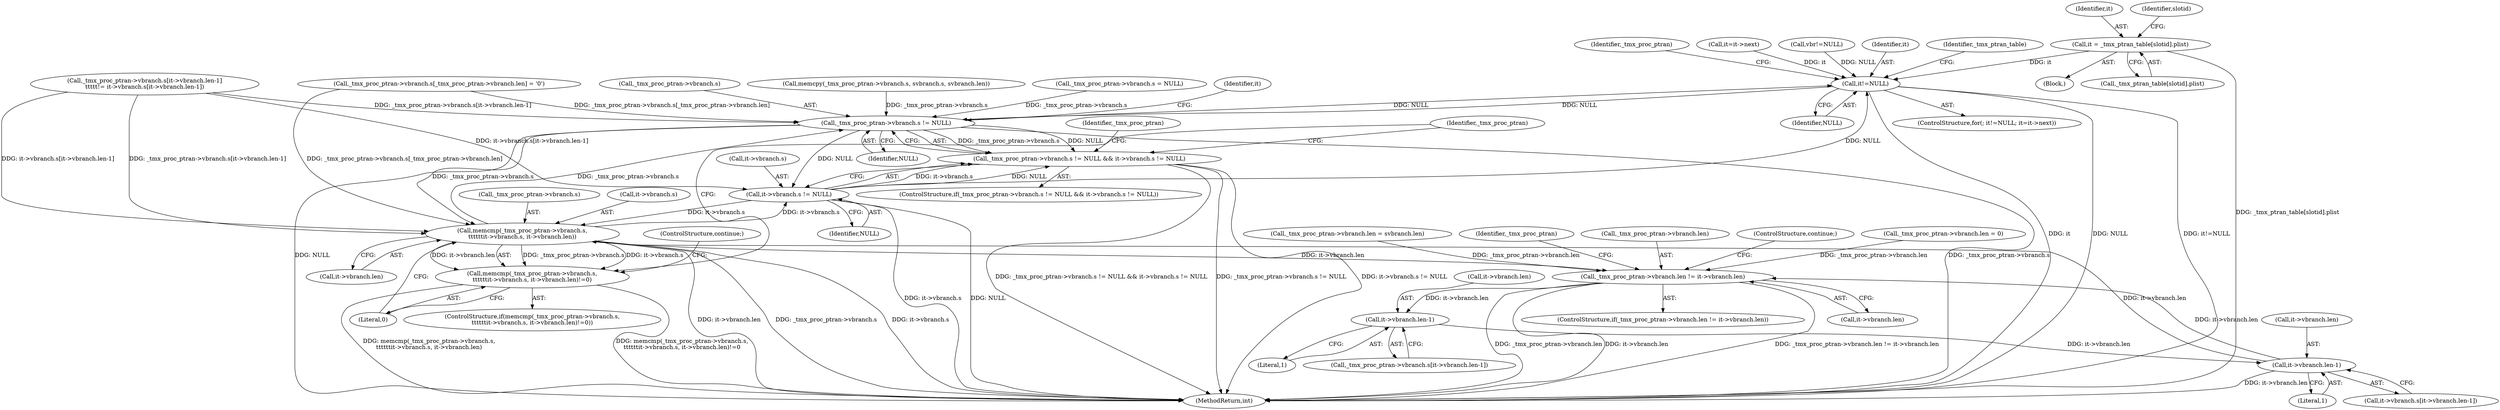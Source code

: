digraph "0_kamailio_e1d8008a09d9390ebaf698abe8909e10dfec4097@array" {
"1000762" [label="(Call,it = _tmx_ptran_table[slotid].plist)"];
"1000772" [label="(Call,it!=NULL)"];
"1000848" [label="(Call,_tmx_proc_ptran->vbranch.s != NULL)"];
"1000847" [label="(Call,_tmx_proc_ptran->vbranch.s != NULL && it->vbranch.s != NULL)"];
"1000855" [label="(Call,it->vbranch.s != NULL)"];
"1000907" [label="(Call,memcmp(_tmx_proc_ptran->vbranch.s,\n\t\t\t\t\t\tit->vbranch.s, it->vbranch.len))"];
"1000864" [label="(Call,_tmx_proc_ptran->vbranch.len != it->vbranch.len)"];
"1000884" [label="(Call,it->vbranch.len-1)"];
"1000897" [label="(Call,it->vbranch.len-1)"];
"1000906" [label="(Call,memcmp(_tmx_proc_ptran->vbranch.s,\n\t\t\t\t\t\tit->vbranch.s, it->vbranch.len)!=0)"];
"1000763" [label="(Identifier,it)"];
"1000908" [label="(Call,_tmx_proc_ptran->vbranch.s)"];
"1000849" [label="(Call,_tmx_proc_ptran->vbranch.s)"];
"1000774" [label="(Identifier,NULL)"];
"1000865" [label="(Call,_tmx_proc_ptran->vbranch.len)"];
"1000705" [label="(Call,memcpy(_tmx_proc_ptran->vbranch.s, svbranch.s, svbranch.len))"];
"1000847" [label="(Call,_tmx_proc_ptran->vbranch.s != NULL && it->vbranch.s != NULL)"];
"1000907" [label="(Call,memcmp(_tmx_proc_ptran->vbranch.s,\n\t\t\t\t\t\tit->vbranch.s, it->vbranch.len))"];
"1000682" [label="(Call,vbr!=NULL)"];
"1000898" [label="(Call,it->vbranch.len)"];
"1000741" [label="(Call,_tmx_proc_ptran->vbranch.s = NULL)"];
"1000104" [label="(Block,)"];
"1000848" [label="(Call,_tmx_proc_ptran->vbranch.s != NULL)"];
"1000875" [label="(ControlStructure,continue;)"];
"1000897" [label="(Call,it->vbranch.len-1)"];
"1000762" [label="(Call,it = _tmx_ptran_table[slotid].plist)"];
"1000770" [label="(Identifier,slotid)"];
"1000764" [label="(Call,_tmx_ptran_table[slotid].plist)"];
"1000773" [label="(Identifier,it)"];
"1000846" [label="(ControlStructure,if(_tmx_proc_ptran->vbranch.s != NULL && it->vbranch.s != NULL))"];
"1000748" [label="(Call,_tmx_proc_ptran->vbranch.len = 0)"];
"1001043" [label="(Identifier,_tmx_ptran_table)"];
"1000855" [label="(Call,it->vbranch.s != NULL)"];
"1001048" [label="(MethodReturn,int)"];
"1000885" [label="(Call,it->vbranch.len)"];
"1000884" [label="(Call,it->vbranch.len-1)"];
"1000867" [label="(Identifier,_tmx_proc_ptran)"];
"1000923" [label="(Literal,0)"];
"1000863" [label="(ControlStructure,if(_tmx_proc_ptran->vbranch.len != it->vbranch.len))"];
"1000931" [label="(Identifier,_tmx_proc_ptran)"];
"1000906" [label="(Call,memcmp(_tmx_proc_ptran->vbranch.s,\n\t\t\t\t\t\tit->vbranch.s, it->vbranch.len)!=0)"];
"1000878" [label="(Call,_tmx_proc_ptran->vbranch.s[it->vbranch.len-1])"];
"1000861" [label="(Identifier,NULL)"];
"1000913" [label="(Call,it->vbranch.s)"];
"1000858" [label="(Identifier,it)"];
"1000905" [label="(ControlStructure,if(memcmp(_tmx_proc_ptran->vbranch.s,\n\t\t\t\t\t\tit->vbranch.s, it->vbranch.len)!=0))"];
"1000856" [label="(Call,it->vbranch.s)"];
"1000903" [label="(Literal,1)"];
"1000785" [label="(Identifier,_tmx_proc_ptran)"];
"1000771" [label="(ControlStructure,for(; it!=NULL; it=it->next))"];
"1000717" [label="(Call,_tmx_proc_ptran->vbranch.len = svbranch.len)"];
"1000726" [label="(Call,_tmx_proc_ptran->vbranch.s[_tmx_proc_ptran->vbranch.len] = '\0')"];
"1000890" [label="(Literal,1)"];
"1000864" [label="(Call,_tmx_proc_ptran->vbranch.len != it->vbranch.len)"];
"1000924" [label="(ControlStructure,continue;)"];
"1000772" [label="(Call,it!=NULL)"];
"1000891" [label="(Call,it->vbranch.s[it->vbranch.len-1])"];
"1000775" [label="(Call,it=it->next)"];
"1000854" [label="(Identifier,NULL)"];
"1000870" [label="(Call,it->vbranch.len)"];
"1000881" [label="(Identifier,_tmx_proc_ptran)"];
"1000918" [label="(Call,it->vbranch.len)"];
"1000877" [label="(Call,_tmx_proc_ptran->vbranch.s[it->vbranch.len-1]\n\t\t\t\t\t!= it->vbranch.s[it->vbranch.len-1])"];
"1000762" -> "1000104"  [label="AST: "];
"1000762" -> "1000764"  [label="CFG: "];
"1000763" -> "1000762"  [label="AST: "];
"1000764" -> "1000762"  [label="AST: "];
"1000770" -> "1000762"  [label="CFG: "];
"1000762" -> "1001048"  [label="DDG: _tmx_ptran_table[slotid].plist"];
"1000762" -> "1000772"  [label="DDG: it"];
"1000772" -> "1000771"  [label="AST: "];
"1000772" -> "1000774"  [label="CFG: "];
"1000773" -> "1000772"  [label="AST: "];
"1000774" -> "1000772"  [label="AST: "];
"1000785" -> "1000772"  [label="CFG: "];
"1001043" -> "1000772"  [label="CFG: "];
"1000772" -> "1001048"  [label="DDG: it"];
"1000772" -> "1001048"  [label="DDG: NULL"];
"1000772" -> "1001048"  [label="DDG: it!=NULL"];
"1000775" -> "1000772"  [label="DDG: it"];
"1000682" -> "1000772"  [label="DDG: NULL"];
"1000848" -> "1000772"  [label="DDG: NULL"];
"1000855" -> "1000772"  [label="DDG: NULL"];
"1000772" -> "1000848"  [label="DDG: NULL"];
"1000848" -> "1000847"  [label="AST: "];
"1000848" -> "1000854"  [label="CFG: "];
"1000849" -> "1000848"  [label="AST: "];
"1000854" -> "1000848"  [label="AST: "];
"1000858" -> "1000848"  [label="CFG: "];
"1000847" -> "1000848"  [label="CFG: "];
"1000848" -> "1001048"  [label="DDG: _tmx_proc_ptran->vbranch.s"];
"1000848" -> "1001048"  [label="DDG: NULL"];
"1000848" -> "1000847"  [label="DDG: _tmx_proc_ptran->vbranch.s"];
"1000848" -> "1000847"  [label="DDG: NULL"];
"1000741" -> "1000848"  [label="DDG: _tmx_proc_ptran->vbranch.s"];
"1000726" -> "1000848"  [label="DDG: _tmx_proc_ptran->vbranch.s[_tmx_proc_ptran->vbranch.len]"];
"1000907" -> "1000848"  [label="DDG: _tmx_proc_ptran->vbranch.s"];
"1000705" -> "1000848"  [label="DDG: _tmx_proc_ptran->vbranch.s"];
"1000877" -> "1000848"  [label="DDG: _tmx_proc_ptran->vbranch.s[it->vbranch.len-1]"];
"1000848" -> "1000855"  [label="DDG: NULL"];
"1000848" -> "1000907"  [label="DDG: _tmx_proc_ptran->vbranch.s"];
"1000847" -> "1000846"  [label="AST: "];
"1000847" -> "1000855"  [label="CFG: "];
"1000855" -> "1000847"  [label="AST: "];
"1000867" -> "1000847"  [label="CFG: "];
"1000931" -> "1000847"  [label="CFG: "];
"1000847" -> "1001048"  [label="DDG: _tmx_proc_ptran->vbranch.s != NULL"];
"1000847" -> "1001048"  [label="DDG: it->vbranch.s != NULL"];
"1000847" -> "1001048"  [label="DDG: _tmx_proc_ptran->vbranch.s != NULL && it->vbranch.s != NULL"];
"1000855" -> "1000847"  [label="DDG: it->vbranch.s"];
"1000855" -> "1000847"  [label="DDG: NULL"];
"1000855" -> "1000861"  [label="CFG: "];
"1000856" -> "1000855"  [label="AST: "];
"1000861" -> "1000855"  [label="AST: "];
"1000855" -> "1001048"  [label="DDG: it->vbranch.s"];
"1000855" -> "1001048"  [label="DDG: NULL"];
"1000877" -> "1000855"  [label="DDG: it->vbranch.s[it->vbranch.len-1]"];
"1000907" -> "1000855"  [label="DDG: it->vbranch.s"];
"1000855" -> "1000907"  [label="DDG: it->vbranch.s"];
"1000907" -> "1000906"  [label="AST: "];
"1000907" -> "1000918"  [label="CFG: "];
"1000908" -> "1000907"  [label="AST: "];
"1000913" -> "1000907"  [label="AST: "];
"1000918" -> "1000907"  [label="AST: "];
"1000923" -> "1000907"  [label="CFG: "];
"1000907" -> "1001048"  [label="DDG: it->vbranch.len"];
"1000907" -> "1001048"  [label="DDG: _tmx_proc_ptran->vbranch.s"];
"1000907" -> "1001048"  [label="DDG: it->vbranch.s"];
"1000907" -> "1000864"  [label="DDG: it->vbranch.len"];
"1000907" -> "1000906"  [label="DDG: _tmx_proc_ptran->vbranch.s"];
"1000907" -> "1000906"  [label="DDG: it->vbranch.s"];
"1000907" -> "1000906"  [label="DDG: it->vbranch.len"];
"1000726" -> "1000907"  [label="DDG: _tmx_proc_ptran->vbranch.s[_tmx_proc_ptran->vbranch.len]"];
"1000877" -> "1000907"  [label="DDG: _tmx_proc_ptran->vbranch.s[it->vbranch.len-1]"];
"1000877" -> "1000907"  [label="DDG: it->vbranch.s[it->vbranch.len-1]"];
"1000897" -> "1000907"  [label="DDG: it->vbranch.len"];
"1000864" -> "1000863"  [label="AST: "];
"1000864" -> "1000870"  [label="CFG: "];
"1000865" -> "1000864"  [label="AST: "];
"1000870" -> "1000864"  [label="AST: "];
"1000875" -> "1000864"  [label="CFG: "];
"1000881" -> "1000864"  [label="CFG: "];
"1000864" -> "1001048"  [label="DDG: _tmx_proc_ptran->vbranch.len"];
"1000864" -> "1001048"  [label="DDG: it->vbranch.len"];
"1000864" -> "1001048"  [label="DDG: _tmx_proc_ptran->vbranch.len != it->vbranch.len"];
"1000748" -> "1000864"  [label="DDG: _tmx_proc_ptran->vbranch.len"];
"1000717" -> "1000864"  [label="DDG: _tmx_proc_ptran->vbranch.len"];
"1000897" -> "1000864"  [label="DDG: it->vbranch.len"];
"1000864" -> "1000884"  [label="DDG: it->vbranch.len"];
"1000884" -> "1000878"  [label="AST: "];
"1000884" -> "1000890"  [label="CFG: "];
"1000885" -> "1000884"  [label="AST: "];
"1000890" -> "1000884"  [label="AST: "];
"1000878" -> "1000884"  [label="CFG: "];
"1000884" -> "1000897"  [label="DDG: it->vbranch.len"];
"1000897" -> "1000891"  [label="AST: "];
"1000897" -> "1000903"  [label="CFG: "];
"1000898" -> "1000897"  [label="AST: "];
"1000903" -> "1000897"  [label="AST: "];
"1000891" -> "1000897"  [label="CFG: "];
"1000897" -> "1001048"  [label="DDG: it->vbranch.len"];
"1000906" -> "1000905"  [label="AST: "];
"1000906" -> "1000923"  [label="CFG: "];
"1000923" -> "1000906"  [label="AST: "];
"1000924" -> "1000906"  [label="CFG: "];
"1000931" -> "1000906"  [label="CFG: "];
"1000906" -> "1001048"  [label="DDG: memcmp(_tmx_proc_ptran->vbranch.s,\n\t\t\t\t\t\tit->vbranch.s, it->vbranch.len)!=0"];
"1000906" -> "1001048"  [label="DDG: memcmp(_tmx_proc_ptran->vbranch.s,\n\t\t\t\t\t\tit->vbranch.s, it->vbranch.len)"];
}
